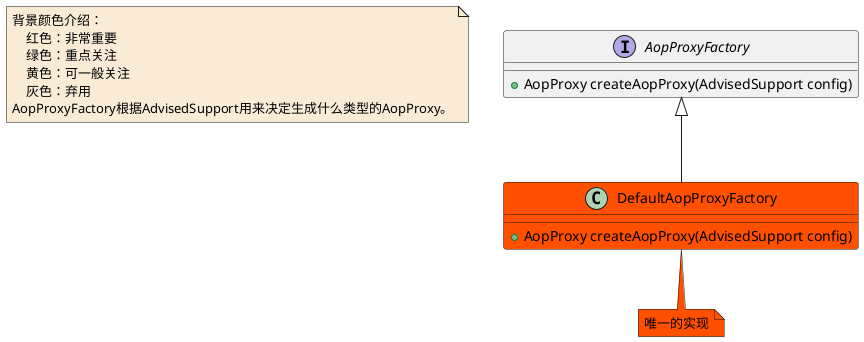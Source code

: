 @startuml

note  as N1 #FAEBD7
    背景颜色介绍：
        红色：非常重要
        绿色：重点关注
        黄色：可一般关注
        灰色：弃用
    AopProxyFactory根据AdvisedSupport用来决定生成什么类型的AopProxy。
end note


interface AopProxyFactory
AopProxyFactory : +AopProxy createAopProxy(AdvisedSupport config)
class DefaultAopProxyFactory #FF5000
DefaultAopProxyFactory : +AopProxy createAopProxy(AdvisedSupport config)
note bottom #FF5000 : 唯一的实现


AopProxyFactory <|-- DefaultAopProxyFactory


@enduml